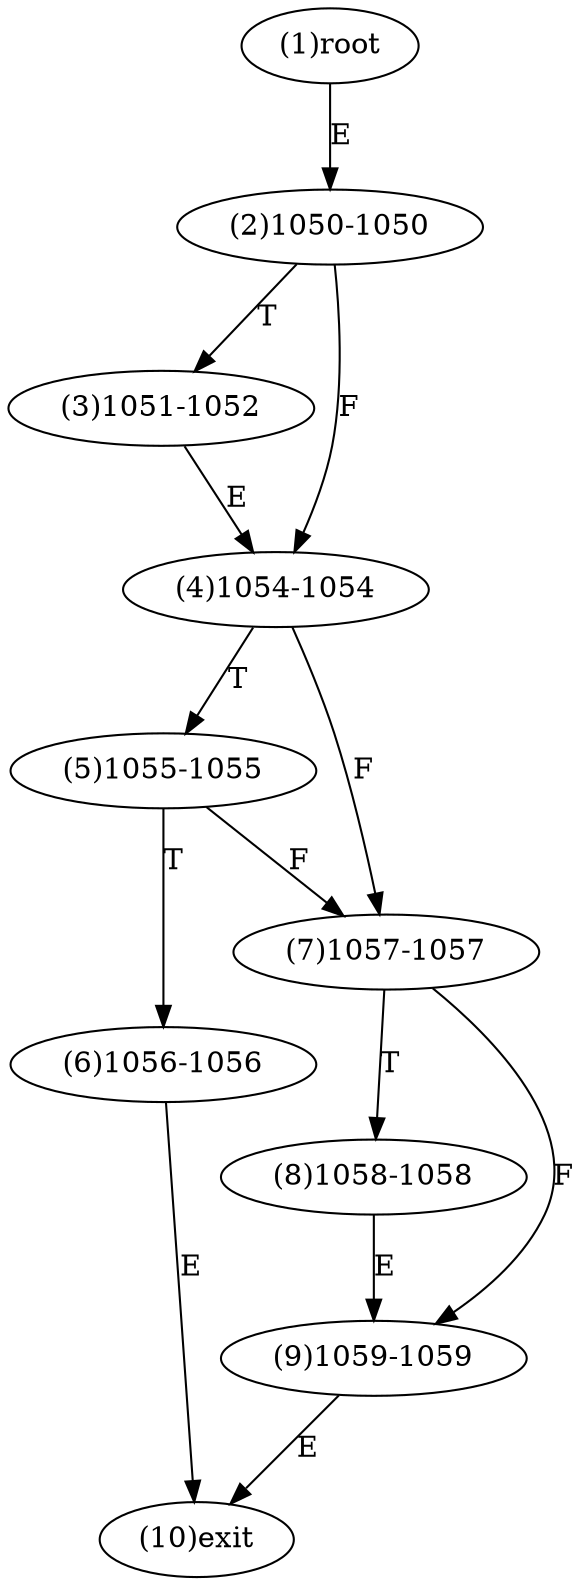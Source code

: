 digraph "" { 
1[ label="(1)root"];
2[ label="(2)1050-1050"];
3[ label="(3)1051-1052"];
4[ label="(4)1054-1054"];
5[ label="(5)1055-1055"];
6[ label="(6)1056-1056"];
7[ label="(7)1057-1057"];
8[ label="(8)1058-1058"];
9[ label="(9)1059-1059"];
10[ label="(10)exit"];
1->2[ label="E"];
2->4[ label="F"];
2->3[ label="T"];
3->4[ label="E"];
4->7[ label="F"];
4->5[ label="T"];
5->7[ label="F"];
5->6[ label="T"];
6->10[ label="E"];
7->9[ label="F"];
7->8[ label="T"];
8->9[ label="E"];
9->10[ label="E"];
}